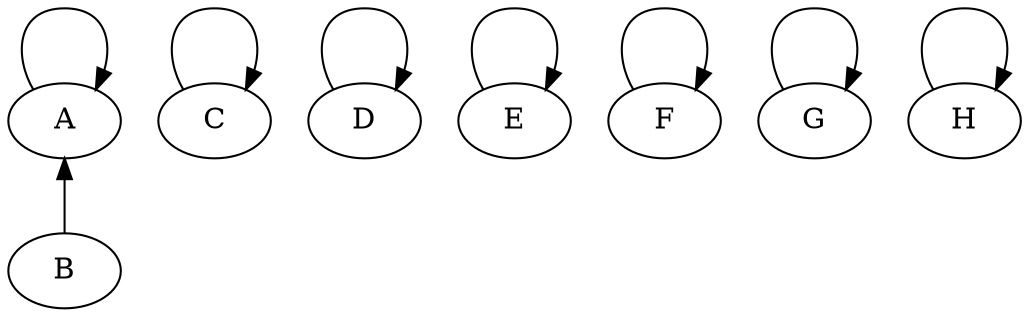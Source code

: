 digraph {
    rankdir = TB;
    A:nw -> A:ne
    B:n -> A:s
    C:nw -> C:ne
    D:nw -> D:ne
    E:nw -> E:ne
    F:nw -> F:ne
    G:nw -> G:ne
    H:nw -> H:ne
    {rank = min; A; C; D; E; F; G; H;}
    {rank = same; B;}
}
